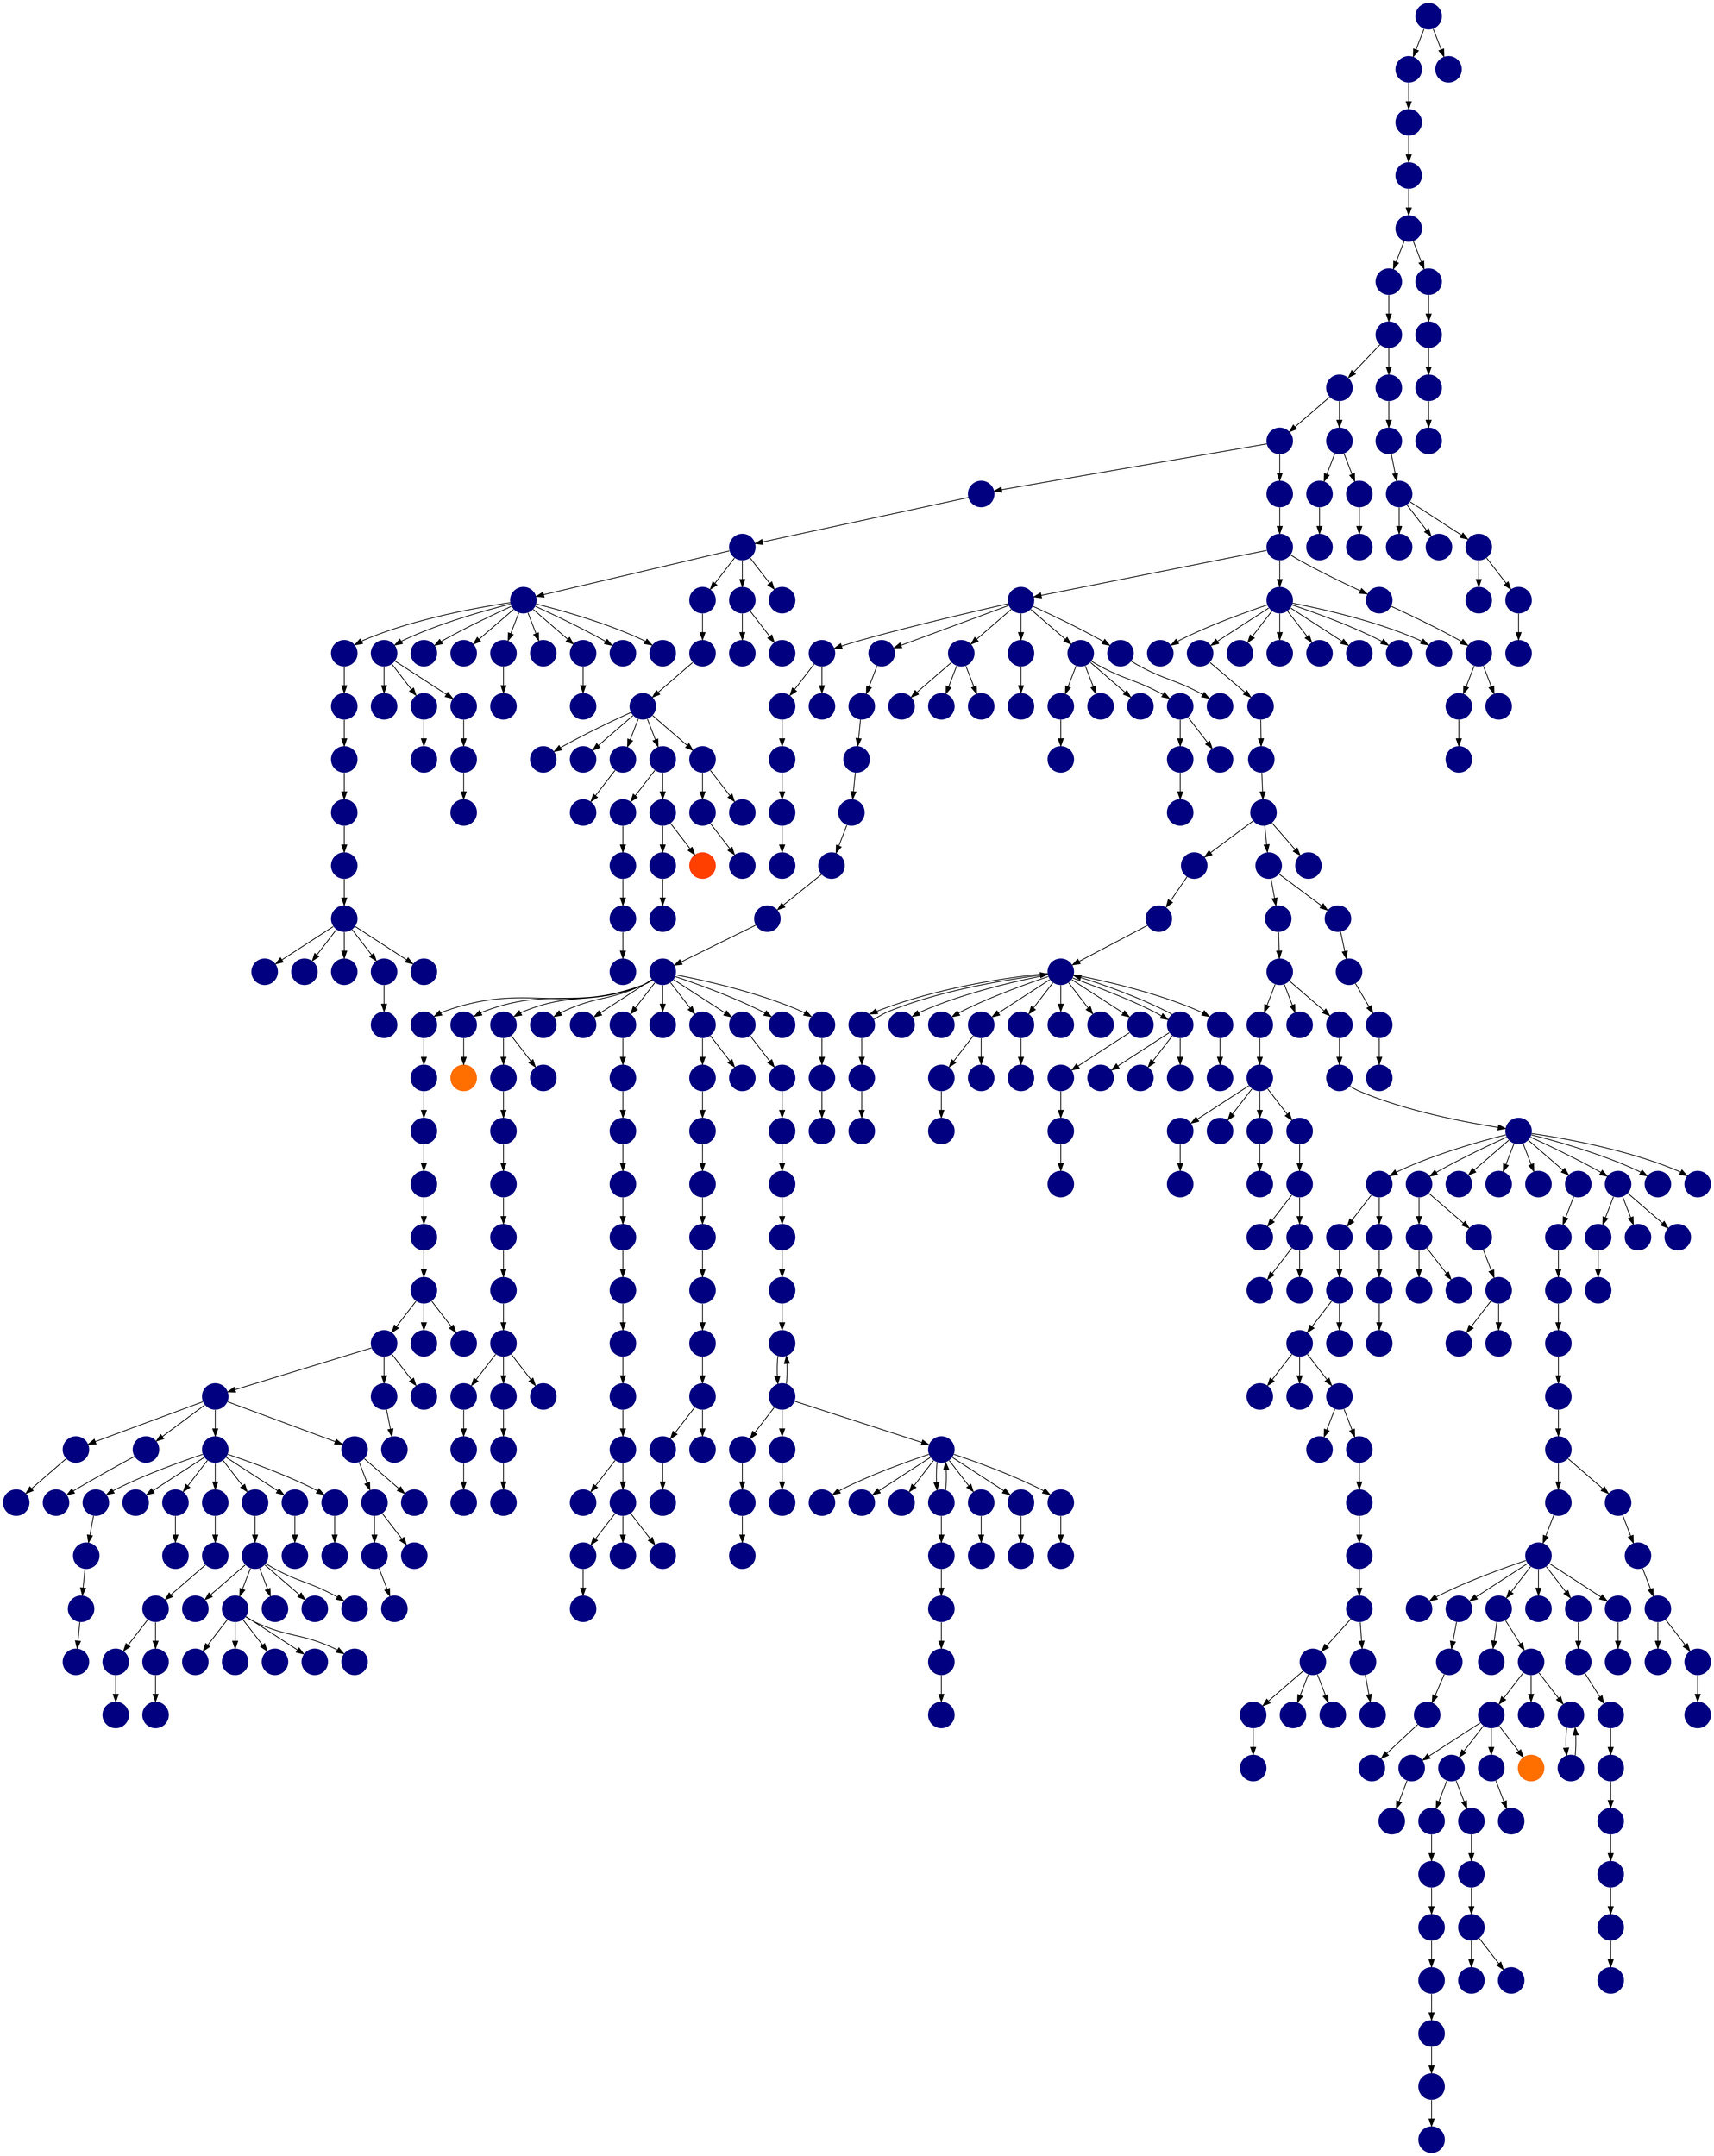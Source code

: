 digraph{
0 [tooltip = "A", penwidth = 0, style = filled, fillcolor = "#000080", shape = circle, label = ""]
1 [tooltip = "A", penwidth = 0, style = filled, fillcolor = "#000080", shape = circle, label = ""]
2 [tooltip = "A", penwidth = 0, style = filled, fillcolor = "#000080", shape = circle, label = ""]
3 [tooltip = "A", penwidth = 0, style = filled, fillcolor = "#000080", shape = circle, label = ""]
4 [tooltip = "A", penwidth = 0, style = filled, fillcolor = "#000080", shape = circle, label = ""]
5 [tooltip = "A", penwidth = 0, style = filled, fillcolor = "#000080", shape = circle, label = ""]
6 [tooltip = "A", penwidth = 0, style = filled, fillcolor = "#000080", shape = circle, label = ""]
7 [tooltip = "A", penwidth = 0, style = filled, fillcolor = "#000080", shape = circle, label = ""]
8 [tooltip = "A", penwidth = 0, style = filled, fillcolor = "#000080", shape = circle, label = ""]
9 [tooltip = "A", penwidth = 0, style = filled, fillcolor = "#000080", shape = circle, label = ""]
10 [tooltip = "A", penwidth = 0, style = filled, fillcolor = "#000080", shape = circle, label = ""]
11 [tooltip = "A", penwidth = 0, style = filled, fillcolor = "#000080", shape = circle, label = ""]
12 [tooltip = "A", penwidth = 0, style = filled, fillcolor = "#000080", shape = circle, label = ""]
13 [tooltip = "A", penwidth = 0, style = filled, fillcolor = "#000080", shape = circle, label = ""]
14 [tooltip = "A", penwidth = 0, style = filled, fillcolor = "#000080", shape = circle, label = ""]
15 [tooltip = "A", penwidth = 0, style = filled, fillcolor = "#000080", shape = circle, label = ""]
16 [tooltip = "A", penwidth = 0, style = filled, fillcolor = "#000080", shape = circle, label = ""]
17 [tooltip = "A", penwidth = 0, style = filled, fillcolor = "#000080", shape = circle, label = ""]
18 [tooltip = "A", penwidth = 0, style = filled, fillcolor = "#000080", shape = circle, label = ""]
19 [tooltip = "A", penwidth = 0, style = filled, fillcolor = "#000080", shape = circle, label = ""]
20 [tooltip = "A", penwidth = 0, style = filled, fillcolor = "#000080", shape = circle, label = ""]
21 [tooltip = "A", penwidth = 0, style = filled, fillcolor = "#000080", shape = circle, label = ""]
22 [tooltip = "A", penwidth = 0, style = filled, fillcolor = "#000080", shape = circle, label = ""]
23 [tooltip = "A", penwidth = 0, style = filled, fillcolor = "#000080", shape = circle, label = ""]
24 [tooltip = "A", penwidth = 0, style = filled, fillcolor = "#000080", shape = circle, label = ""]
25 [tooltip = "A", penwidth = 0, style = filled, fillcolor = "#000080", shape = circle, label = ""]
26 [tooltip = "A", penwidth = 0, style = filled, fillcolor = "#000080", shape = circle, label = ""]
27 [tooltip = "A", penwidth = 0, style = filled, fillcolor = "#000080", shape = circle, label = ""]
28 [tooltip = "A", penwidth = 0, style = filled, fillcolor = "#000080", shape = circle, label = ""]
29 [tooltip = "A", penwidth = 0, style = filled, fillcolor = "#000080", shape = circle, label = ""]
30 [tooltip = "A", penwidth = 0, style = filled, fillcolor = "#000080", shape = circle, label = ""]
31 [tooltip = "A", penwidth = 0, style = filled, fillcolor = "#000080", shape = circle, label = ""]
32 [tooltip = "A", penwidth = 0, style = filled, fillcolor = "#000080", shape = circle, label = ""]
33 [tooltip = "A", penwidth = 0, style = filled, fillcolor = "#000080", shape = circle, label = ""]
34 [tooltip = "A", penwidth = 0, style = filled, fillcolor = "#000080", shape = circle, label = ""]
35 [tooltip = "A", penwidth = 0, style = filled, fillcolor = "#000080", shape = circle, label = ""]
36 [tooltip = "A", penwidth = 0, style = filled, fillcolor = "#000080", shape = circle, label = ""]
37 [tooltip = "A", penwidth = 0, style = filled, fillcolor = "#000080", shape = circle, label = ""]
38 [tooltip = "A", penwidth = 0, style = filled, fillcolor = "#000080", shape = circle, label = ""]
39 [tooltip = "A", penwidth = 0, style = filled, fillcolor = "#000080", shape = circle, label = ""]
40 [tooltip = "A", penwidth = 0, style = filled, fillcolor = "#000080", shape = circle, label = ""]
41 [tooltip = "A", penwidth = 0, style = filled, fillcolor = "#000080", shape = circle, label = ""]
42 [tooltip = "A", penwidth = 0, style = filled, fillcolor = "#000080", shape = circle, label = ""]
43 [tooltip = "A", penwidth = 0, style = filled, fillcolor = "#000080", shape = circle, label = ""]
44 [tooltip = "A", penwidth = 0, style = filled, fillcolor = "#000080", shape = circle, label = ""]
45 [tooltip = "A", penwidth = 0, style = filled, fillcolor = "#000080", shape = circle, label = ""]
46 [tooltip = "A", penwidth = 0, style = filled, fillcolor = "#000080", shape = circle, label = ""]
47 [tooltip = "A", penwidth = 0, style = filled, fillcolor = "#000080", shape = circle, label = ""]
48 [tooltip = "A", penwidth = 0, style = filled, fillcolor = "#000080", shape = circle, label = ""]
49 [tooltip = "A", penwidth = 0, style = filled, fillcolor = "#000080", shape = circle, label = ""]
50 [tooltip = "A", penwidth = 0, style = filled, fillcolor = "#000080", shape = circle, label = ""]
51 [tooltip = "A", penwidth = 0, style = filled, fillcolor = "#000080", shape = circle, label = ""]
52 [tooltip = "A", penwidth = 0, style = filled, fillcolor = "#000080", shape = circle, label = ""]
53 [tooltip = "A", penwidth = 0, style = filled, fillcolor = "#000080", shape = circle, label = ""]
54 [tooltip = "A", penwidth = 0, style = filled, fillcolor = "#000080", shape = circle, label = ""]
55 [tooltip = "A", penwidth = 0, style = filled, fillcolor = "#000080", shape = circle, label = ""]
56 [tooltip = "A", penwidth = 0, style = filled, fillcolor = "#000080", shape = circle, label = ""]
57 [tooltip = "A", penwidth = 0, style = filled, fillcolor = "#000080", shape = circle, label = ""]
58 [tooltip = "A", penwidth = 0, style = filled, fillcolor = "#000080", shape = circle, label = ""]
59 [tooltip = "A", penwidth = 0, style = filled, fillcolor = "#000080", shape = circle, label = ""]
60 [tooltip = "A", penwidth = 0, style = filled, fillcolor = "#000080", shape = circle, label = ""]
61 [tooltip = "A", penwidth = 0, style = filled, fillcolor = "#000080", shape = circle, label = ""]
62 [tooltip = "A", penwidth = 0, style = filled, fillcolor = "#000080", shape = circle, label = ""]
63 [tooltip = "A", penwidth = 0, style = filled, fillcolor = "#000080", shape = circle, label = ""]
64 [tooltip = "A", penwidth = 0, style = filled, fillcolor = "#000080", shape = circle, label = ""]
65 [tooltip = "A", penwidth = 0, style = filled, fillcolor = "#000080", shape = circle, label = ""]
66 [tooltip = "A", penwidth = 0, style = filled, fillcolor = "#000080", shape = circle, label = ""]
67 [tooltip = "A", penwidth = 0, style = filled, fillcolor = "#000080", shape = circle, label = ""]
68 [tooltip = "A", penwidth = 0, style = filled, fillcolor = "#000080", shape = circle, label = ""]
69 [tooltip = "A", penwidth = 0, style = filled, fillcolor = "#000080", shape = circle, label = ""]
70 [tooltip = "A", penwidth = 0, style = filled, fillcolor = "#000080", shape = circle, label = ""]
71 [tooltip = "A", penwidth = 0, style = filled, fillcolor = "#000080", shape = circle, label = ""]
72 [tooltip = "A", penwidth = 0, style = filled, fillcolor = "#000080", shape = circle, label = ""]
73 [tooltip = "A", penwidth = 0, style = filled, fillcolor = "#000080", shape = circle, label = ""]
74 [tooltip = "A", penwidth = 0, style = filled, fillcolor = "#000080", shape = circle, label = ""]
75 [tooltip = "A", penwidth = 0, style = filled, fillcolor = "#000080", shape = circle, label = ""]
76 [tooltip = "A", penwidth = 0, style = filled, fillcolor = "#000080", shape = circle, label = ""]
77 [tooltip = "A", penwidth = 0, style = filled, fillcolor = "#000080", shape = circle, label = ""]
78 [tooltip = "A", penwidth = 0, style = filled, fillcolor = "#000080", shape = circle, label = ""]
79 [tooltip = "A", penwidth = 0, style = filled, fillcolor = "#000080", shape = circle, label = ""]
80 [tooltip = "A", penwidth = 0, style = filled, fillcolor = "#000080", shape = circle, label = ""]
81 [tooltip = "A", penwidth = 0, style = filled, fillcolor = "#000080", shape = circle, label = ""]
82 [tooltip = "A", penwidth = 0, style = filled, fillcolor = "#000080", shape = circle, label = ""]
83 [tooltip = "A", penwidth = 0, style = filled, fillcolor = "#000080", shape = circle, label = ""]
84 [tooltip = "A", penwidth = 0, style = filled, fillcolor = "#000080", shape = circle, label = ""]
85 [tooltip = "A", penwidth = 0, style = filled, fillcolor = "#000080", shape = circle, label = ""]
86 [tooltip = "A", penwidth = 0, style = filled, fillcolor = "#000080", shape = circle, label = ""]
87 [tooltip = "A", penwidth = 0, style = filled, fillcolor = "#000080", shape = circle, label = ""]
88 [tooltip = "A", penwidth = 0, style = filled, fillcolor = "#000080", shape = circle, label = ""]
89 [tooltip = "A", penwidth = 0, style = filled, fillcolor = "#000080", shape = circle, label = ""]
90 [tooltip = "A", penwidth = 0, style = filled, fillcolor = "#000080", shape = circle, label = ""]
91 [tooltip = "A", penwidth = 0, style = filled, fillcolor = "#000080", shape = circle, label = ""]
92 [tooltip = "A", penwidth = 0, style = filled, fillcolor = "#000080", shape = circle, label = ""]
93 [tooltip = "A", penwidth = 0, style = filled, fillcolor = "#000080", shape = circle, label = ""]
94 [tooltip = "A", penwidth = 0, style = filled, fillcolor = "#000080", shape = circle, label = ""]
95 [tooltip = "A", penwidth = 0, style = filled, fillcolor = "#000080", shape = circle, label = ""]
96 [tooltip = "A", penwidth = 0, style = filled, fillcolor = "#000080", shape = circle, label = ""]
97 [tooltip = "A", penwidth = 0, style = filled, fillcolor = "#000080", shape = circle, label = ""]
98 [tooltip = "A", penwidth = 0, style = filled, fillcolor = "#000080", shape = circle, label = ""]
99 [tooltip = "A", penwidth = 0, style = filled, fillcolor = "#000080", shape = circle, label = ""]
100 [tooltip = "A", penwidth = 0, style = filled, fillcolor = "#000080", shape = circle, label = ""]
101 [tooltip = "A", penwidth = 0, style = filled, fillcolor = "#000080", shape = circle, label = ""]
102 [tooltip = "A", penwidth = 0, style = filled, fillcolor = "#000080", shape = circle, label = ""]
103 [tooltip = "A", penwidth = 0, style = filled, fillcolor = "#000080", shape = circle, label = ""]
104 [tooltip = "A", penwidth = 0, style = filled, fillcolor = "#000080", shape = circle, label = ""]
105 [tooltip = "A", penwidth = 0, style = filled, fillcolor = "#000080", shape = circle, label = ""]
106 [tooltip = "A", penwidth = 0, style = filled, fillcolor = "#000080", shape = circle, label = ""]
107 [tooltip = "A", penwidth = 0, style = filled, fillcolor = "#000080", shape = circle, label = ""]
108 [tooltip = "A", penwidth = 0, style = filled, fillcolor = "#000080", shape = circle, label = ""]
109 [tooltip = "A", penwidth = 0, style = filled, fillcolor = "#000080", shape = circle, label = ""]
110 [tooltip = "A", penwidth = 0, style = filled, fillcolor = "#000080", shape = circle, label = ""]
111 [tooltip = "A", penwidth = 0, style = filled, fillcolor = "#000080", shape = circle, label = ""]
112 [tooltip = "A", penwidth = 0, style = filled, fillcolor = "#000080", shape = circle, label = ""]
113 [tooltip = "A", penwidth = 0, style = filled, fillcolor = "#000080", shape = circle, label = ""]
114 [tooltip = "A", penwidth = 0, style = filled, fillcolor = "#000080", shape = circle, label = ""]
115 [tooltip = "A", penwidth = 0, style = filled, fillcolor = "#000080", shape = circle, label = ""]
116 [tooltip = "A", penwidth = 0, style = filled, fillcolor = "#000080", shape = circle, label = ""]
117 [tooltip = "A", penwidth = 0, style = filled, fillcolor = "#000080", shape = circle, label = ""]
118 [tooltip = "A", penwidth = 0, style = filled, fillcolor = "#000080", shape = circle, label = ""]
119 [tooltip = "A", penwidth = 0, style = filled, fillcolor = "#000080", shape = circle, label = ""]
120 [tooltip = "A", penwidth = 0, style = filled, fillcolor = "#000080", shape = circle, label = ""]
121 [tooltip = "A", penwidth = 0, style = filled, fillcolor = "#000080", shape = circle, label = ""]
122 [tooltip = "A", penwidth = 0, style = filled, fillcolor = "#000080", shape = circle, label = ""]
123 [tooltip = "A", penwidth = 0, style = filled, fillcolor = "#000080", shape = circle, label = ""]
124 [tooltip = "A", penwidth = 0, style = filled, fillcolor = "#000080", shape = circle, label = ""]
125 [tooltip = "A", penwidth = 0, style = filled, fillcolor = "#000080", shape = circle, label = ""]
126 [tooltip = "A", penwidth = 0, style = filled, fillcolor = "#000080", shape = circle, label = ""]
127 [tooltip = "A", penwidth = 0, style = filled, fillcolor = "#000080", shape = circle, label = ""]
128 [tooltip = "A", penwidth = 0, style = filled, fillcolor = "#000080", shape = circle, label = ""]
129 [tooltip = "A", penwidth = 0, style = filled, fillcolor = "#000080", shape = circle, label = ""]
130 [tooltip = "A", penwidth = 0, style = filled, fillcolor = "#000080", shape = circle, label = ""]
131 [tooltip = "A", penwidth = 0, style = filled, fillcolor = "#000080", shape = circle, label = ""]
132 [tooltip = "A", penwidth = 0, style = filled, fillcolor = "#000080", shape = circle, label = ""]
133 [tooltip = "A", penwidth = 0, style = filled, fillcolor = "#000080", shape = circle, label = ""]
134 [tooltip = "A", penwidth = 0, style = filled, fillcolor = "#000080", shape = circle, label = ""]
135 [tooltip = "A", penwidth = 0, style = filled, fillcolor = "#000080", shape = circle, label = ""]
136 [tooltip = "A", penwidth = 0, style = filled, fillcolor = "#000080", shape = circle, label = ""]
137 [tooltip = "A", penwidth = 0, style = filled, fillcolor = "#000080", shape = circle, label = ""]
138 [tooltip = "A", penwidth = 0, style = filled, fillcolor = "#000080", shape = circle, label = ""]
139 [tooltip = "A", penwidth = 0, style = filled, fillcolor = "#000080", shape = circle, label = ""]
140 [tooltip = "A", penwidth = 0, style = filled, fillcolor = "#000080", shape = circle, label = ""]
141 [tooltip = "A", penwidth = 0, style = filled, fillcolor = "#000080", shape = circle, label = ""]
142 [tooltip = "A", penwidth = 0, style = filled, fillcolor = "#000080", shape = circle, label = ""]
143 [tooltip = "A", penwidth = 0, style = filled, fillcolor = "#000080", shape = circle, label = ""]
144 [tooltip = "A", penwidth = 0, style = filled, fillcolor = "#000080", shape = circle, label = ""]
145 [tooltip = "A", penwidth = 0, style = filled, fillcolor = "#000080", shape = circle, label = ""]
146 [tooltip = "A", penwidth = 0, style = filled, fillcolor = "#000080", shape = circle, label = ""]
147 [tooltip = "A", penwidth = 0, style = filled, fillcolor = "#000080", shape = circle, label = ""]
148 [tooltip = "A", penwidth = 0, style = filled, fillcolor = "#000080", shape = circle, label = ""]
149 [tooltip = "A", penwidth = 0, style = filled, fillcolor = "#000080", shape = circle, label = ""]
150 [tooltip = "A", penwidth = 0, style = filled, fillcolor = "#000080", shape = circle, label = ""]
151 [tooltip = "A", penwidth = 0, style = filled, fillcolor = "#000080", shape = circle, label = ""]
152 [tooltip = "A", penwidth = 0, style = filled, fillcolor = "#000080", shape = circle, label = ""]
153 [tooltip = "A", penwidth = 0, style = filled, fillcolor = "#000080", shape = circle, label = ""]
154 [tooltip = "A", penwidth = 0, style = filled, fillcolor = "#000080", shape = circle, label = ""]
155 [tooltip = "A", penwidth = 0, style = filled, fillcolor = "#000080", shape = circle, label = ""]
156 [tooltip = "A", penwidth = 0, style = filled, fillcolor = "#000080", shape = circle, label = ""]
157 [tooltip = "A", penwidth = 0, style = filled, fillcolor = "#000080", shape = circle, label = ""]
158 [tooltip = "A", penwidth = 0, style = filled, fillcolor = "#000080", shape = circle, label = ""]
159 [tooltip = "A", penwidth = 0, style = filled, fillcolor = "#000080", shape = circle, label = ""]
160 [tooltip = "A", penwidth = 0, style = filled, fillcolor = "#000080", shape = circle, label = ""]
161 [tooltip = "A", penwidth = 0, style = filled, fillcolor = "#000080", shape = circle, label = ""]
162 [tooltip = "A", penwidth = 0, style = filled, fillcolor = "#000080", shape = circle, label = ""]
163 [tooltip = "A", penwidth = 0, style = filled, fillcolor = "#000080", shape = circle, label = ""]
164 [tooltip = "A", penwidth = 0, style = filled, fillcolor = "#000080", shape = circle, label = ""]
165 [tooltip = "A", penwidth = 0, style = filled, fillcolor = "#000080", shape = circle, label = ""]
166 [tooltip = "A", penwidth = 0, style = filled, fillcolor = "#000080", shape = circle, label = ""]
167 [tooltip = "A", penwidth = 0, style = filled, fillcolor = "#000080", shape = circle, label = ""]
168 [tooltip = "A", penwidth = 0, style = filled, fillcolor = "#000080", shape = circle, label = ""]
169 [tooltip = "A", penwidth = 0, style = filled, fillcolor = "#000080", shape = circle, label = ""]
170 [tooltip = "A", penwidth = 0, style = filled, fillcolor = "#000080", shape = circle, label = ""]
171 [tooltip = "A", penwidth = 0, style = filled, fillcolor = "#000080", shape = circle, label = ""]
172 [tooltip = "A", penwidth = 0, style = filled, fillcolor = "#000080", shape = circle, label = ""]
173 [tooltip = "A", penwidth = 0, style = filled, fillcolor = "#000080", shape = circle, label = ""]
174 [tooltip = "A", penwidth = 0, style = filled, fillcolor = "#000080", shape = circle, label = ""]
175 [tooltip = "A", penwidth = 0, style = filled, fillcolor = "#000080", shape = circle, label = ""]
176 [tooltip = "A", penwidth = 0, style = filled, fillcolor = "#000080", shape = circle, label = ""]
177 [tooltip = "A", penwidth = 0, style = filled, fillcolor = "#000080", shape = circle, label = ""]
178 [tooltip = "A", penwidth = 0, style = filled, fillcolor = "#000080", shape = circle, label = ""]
179 [tooltip = "A", penwidth = 0, style = filled, fillcolor = "#000080", shape = circle, label = ""]
180 [tooltip = "A", penwidth = 0, style = filled, fillcolor = "#000080", shape = circle, label = ""]
181 [tooltip = "A", penwidth = 0, style = filled, fillcolor = "#000080", shape = circle, label = ""]
182 [tooltip = "A", penwidth = 0, style = filled, fillcolor = "#000080", shape = circle, label = ""]
183 [tooltip = "A", penwidth = 0, style = filled, fillcolor = "#000080", shape = circle, label = ""]
184 [tooltip = "A", penwidth = 0, style = filled, fillcolor = "#000080", shape = circle, label = ""]
185 [tooltip = "A", penwidth = 0, style = filled, fillcolor = "#000080", shape = circle, label = ""]
186 [tooltip = "A", penwidth = 0, style = filled, fillcolor = "#000080", shape = circle, label = ""]
187 [tooltip = "A", penwidth = 0, style = filled, fillcolor = "#000080", shape = circle, label = ""]
188 [tooltip = "A", penwidth = 0, style = filled, fillcolor = "#000080", shape = circle, label = ""]
189 [tooltip = "A", penwidth = 0, style = filled, fillcolor = "#000080", shape = circle, label = ""]
190 [tooltip = "A", penwidth = 0, style = filled, fillcolor = "#000080", shape = circle, label = ""]
191 [tooltip = "A", penwidth = 0, style = filled, fillcolor = "#000080", shape = circle, label = ""]
192 [tooltip = "A", penwidth = 0, style = filled, fillcolor = "#000080", shape = circle, label = ""]
193 [tooltip = "A", penwidth = 0, style = filled, fillcolor = "#000080", shape = circle, label = ""]
194 [tooltip = "A", penwidth = 0, style = filled, fillcolor = "#000080", shape = circle, label = ""]
195 [tooltip = "A", penwidth = 0, style = filled, fillcolor = "#000080", shape = circle, label = ""]
196 [tooltip = "A", penwidth = 0, style = filled, fillcolor = "#000080", shape = circle, label = ""]
197 [tooltip = "A", penwidth = 0, style = filled, fillcolor = "#000080", shape = circle, label = ""]
198 [tooltip = "A", penwidth = 0, style = filled, fillcolor = "#000080", shape = circle, label = ""]
199 [tooltip = "A", penwidth = 0, style = filled, fillcolor = "#000080", shape = circle, label = ""]
200 [tooltip = "A", penwidth = 0, style = filled, fillcolor = "#000080", shape = circle, label = ""]
201 [tooltip = "A", penwidth = 0, style = filled, fillcolor = "#000080", shape = circle, label = ""]
202 [tooltip = "A", penwidth = 0, style = filled, fillcolor = "#000080", shape = circle, label = ""]
203 [tooltip = "A", penwidth = 0, style = filled, fillcolor = "#000080", shape = circle, label = ""]
204 [tooltip = "A", penwidth = 0, style = filled, fillcolor = "#000080", shape = circle, label = ""]
205 [tooltip = "A", penwidth = 0, style = filled, fillcolor = "#000080", shape = circle, label = ""]
206 [tooltip = "A", penwidth = 0, style = filled, fillcolor = "#000080", shape = circle, label = ""]
207 [tooltip = "A", penwidth = 0, style = filled, fillcolor = "#000080", shape = circle, label = ""]
208 [tooltip = "A", penwidth = 0, style = filled, fillcolor = "#000080", shape = circle, label = ""]
209 [tooltip = "A", penwidth = 0, style = filled, fillcolor = "#000080", shape = circle, label = ""]
210 [tooltip = "A", penwidth = 0, style = filled, fillcolor = "#000080", shape = circle, label = ""]
211 [tooltip = "A", penwidth = 0, style = filled, fillcolor = "#000080", shape = circle, label = ""]
212 [tooltip = "A", penwidth = 0, style = filled, fillcolor = "#000080", shape = circle, label = ""]
213 [tooltip = "A", penwidth = 0, style = filled, fillcolor = "#000080", shape = circle, label = ""]
214 [tooltip = "A", penwidth = 0, style = filled, fillcolor = "#000080", shape = circle, label = ""]
215 [tooltip = "A", penwidth = 0, style = filled, fillcolor = "#000080", shape = circle, label = ""]
216 [tooltip = "A", penwidth = 0, style = filled, fillcolor = "#000080", shape = circle, label = ""]
217 [tooltip = "A", penwidth = 0, style = filled, fillcolor = "#000080", shape = circle, label = ""]
218 [tooltip = "A", penwidth = 0, style = filled, fillcolor = "#000080", shape = circle, label = ""]
219 [tooltip = "A", penwidth = 0, style = filled, fillcolor = "#000080", shape = circle, label = ""]
220 [tooltip = "A", penwidth = 0, style = filled, fillcolor = "#000080", shape = circle, label = ""]
221 [tooltip = "A", penwidth = 0, style = filled, fillcolor = "#000080", shape = circle, label = ""]
222 [tooltip = "A", penwidth = 0, style = filled, fillcolor = "#000080", shape = circle, label = ""]
223 [tooltip = "A", penwidth = 0, style = filled, fillcolor = "#000080", shape = circle, label = ""]
224 [tooltip = "A", penwidth = 0, style = filled, fillcolor = "#000080", shape = circle, label = ""]
225 [tooltip = "A", penwidth = 0, style = filled, fillcolor = "#000080", shape = circle, label = ""]
226 [tooltip = "A", penwidth = 0, style = filled, fillcolor = "#000080", shape = circle, label = ""]
227 [tooltip = "A", penwidth = 0, style = filled, fillcolor = "#000080", shape = circle, label = ""]
228 [tooltip = "A", penwidth = 0, style = filled, fillcolor = "#000080", shape = circle, label = ""]
229 [tooltip = "A", penwidth = 0, style = filled, fillcolor = "#000080", shape = circle, label = ""]
230 [tooltip = "A", penwidth = 0, style = filled, fillcolor = "#000080", shape = circle, label = ""]
231 [tooltip = "A", penwidth = 0, style = filled, fillcolor = "#000080", shape = circle, label = ""]
232 [tooltip = "A", penwidth = 0, style = filled, fillcolor = "#000080", shape = circle, label = ""]
233 [tooltip = "A", penwidth = 0, style = filled, fillcolor = "#000080", shape = circle, label = ""]
234 [tooltip = "A", penwidth = 0, style = filled, fillcolor = "#000080", shape = circle, label = ""]
235 [tooltip = "A", penwidth = 0, style = filled, fillcolor = "#000080", shape = circle, label = ""]
236 [tooltip = "A", penwidth = 0, style = filled, fillcolor = "#000080", shape = circle, label = ""]
237 [tooltip = "A", penwidth = 0, style = filled, fillcolor = "#000080", shape = circle, label = ""]
238 [tooltip = "A", penwidth = 0, style = filled, fillcolor = "#000080", shape = circle, label = ""]
239 [tooltip = "A", penwidth = 0, style = filled, fillcolor = "#000080", shape = circle, label = ""]
240 [tooltip = "A", penwidth = 0, style = filled, fillcolor = "#000080", shape = circle, label = ""]
241 [tooltip = "A", penwidth = 0, style = filled, fillcolor = "#000080", shape = circle, label = ""]
242 [tooltip = "A", penwidth = 0, style = filled, fillcolor = "#000080", shape = circle, label = ""]
243 [tooltip = "A", penwidth = 0, style = filled, fillcolor = "#000080", shape = circle, label = ""]
244 [tooltip = "A", penwidth = 0, style = filled, fillcolor = "#000080", shape = circle, label = ""]
245 [tooltip = "A", penwidth = 0, style = filled, fillcolor = "#000080", shape = circle, label = ""]
246 [tooltip = "A", penwidth = 0, style = filled, fillcolor = "#000080", shape = circle, label = ""]
247 [tooltip = "A", penwidth = 0, style = filled, fillcolor = "#000080", shape = circle, label = ""]
248 [tooltip = "A", penwidth = 0, style = filled, fillcolor = "#000080", shape = circle, label = ""]
249 [tooltip = "A", penwidth = 0, style = filled, fillcolor = "#000080", shape = circle, label = ""]
250 [tooltip = "A", penwidth = 0, style = filled, fillcolor = "#000080", shape = circle, label = ""]
251 [tooltip = "A", penwidth = 0, style = filled, fillcolor = "#000080", shape = circle, label = ""]
252 [tooltip = "A", penwidth = 0, style = filled, fillcolor = "#000080", shape = circle, label = ""]
253 [tooltip = "A", penwidth = 0, style = filled, fillcolor = "#000080", shape = circle, label = ""]
254 [tooltip = "A", penwidth = 0, style = filled, fillcolor = "#000080", shape = circle, label = ""]
255 [tooltip = "A", penwidth = 0, style = filled, fillcolor = "#000080", shape = circle, label = ""]
256 [tooltip = "A", penwidth = 0, style = filled, fillcolor = "#000080", shape = circle, label = ""]
257 [tooltip = "A", penwidth = 0, style = filled, fillcolor = "#000080", shape = circle, label = ""]
258 [tooltip = "A", penwidth = 0, style = filled, fillcolor = "#000080", shape = circle, label = ""]
259 [tooltip = "A", penwidth = 0, style = filled, fillcolor = "#000080", shape = circle, label = ""]
260 [tooltip = "A", penwidth = 0, style = filled, fillcolor = "#000080", shape = circle, label = ""]
261 [tooltip = "A", penwidth = 0, style = filled, fillcolor = "#000080", shape = circle, label = ""]
262 [tooltip = "A", penwidth = 0, style = filled, fillcolor = "#000080", shape = circle, label = ""]
263 [tooltip = "A", penwidth = 0, style = filled, fillcolor = "#000080", shape = circle, label = ""]
264 [tooltip = "A", penwidth = 0, style = filled, fillcolor = "#000080", shape = circle, label = ""]
265 [tooltip = "A", penwidth = 0, style = filled, fillcolor = "#000080", shape = circle, label = ""]
266 [tooltip = "A", penwidth = 0, style = filled, fillcolor = "#000080", shape = circle, label = ""]
267 [tooltip = "A", penwidth = 0, style = filled, fillcolor = "#000080", shape = circle, label = ""]
268 [tooltip = "A", penwidth = 0, style = filled, fillcolor = "#000080", shape = circle, label = ""]
269 [tooltip = "A", penwidth = 0, style = filled, fillcolor = "#000080", shape = circle, label = ""]
270 [tooltip = "A", penwidth = 0, style = filled, fillcolor = "#000080", shape = circle, label = ""]
271 [tooltip = "A", penwidth = 0, style = filled, fillcolor = "#000080", shape = circle, label = ""]
272 [tooltip = "A", penwidth = 0, style = filled, fillcolor = "#000080", shape = circle, label = ""]
273 [tooltip = "A", penwidth = 0, style = filled, fillcolor = "#000080", shape = circle, label = ""]
274 [tooltip = "A", penwidth = 0, style = filled, fillcolor = "#000080", shape = circle, label = ""]
275 [tooltip = "A", penwidth = 0, style = filled, fillcolor = "#000080", shape = circle, label = ""]
276 [tooltip = "A", penwidth = 0, style = filled, fillcolor = "#000080", shape = circle, label = ""]
277 [tooltip = "A", penwidth = 0, style = filled, fillcolor = "#000080", shape = circle, label = ""]
278 [tooltip = "A", penwidth = 0, style = filled, fillcolor = "#000080", shape = circle, label = ""]
279 [tooltip = "T", penwidth = 0, style = filled, fillcolor = "#ff3f00", shape = circle, label = ""]
280 [tooltip = "A", penwidth = 0, style = filled, fillcolor = "#000080", shape = circle, label = ""]
281 [tooltip = "A", penwidth = 0, style = filled, fillcolor = "#000080", shape = circle, label = ""]
282 [tooltip = "A", penwidth = 0, style = filled, fillcolor = "#000080", shape = circle, label = ""]
283 [tooltip = "A", penwidth = 0, style = filled, fillcolor = "#000080", shape = circle, label = ""]
284 [tooltip = "A", penwidth = 0, style = filled, fillcolor = "#000080", shape = circle, label = ""]
285 [tooltip = "A", penwidth = 0, style = filled, fillcolor = "#000080", shape = circle, label = ""]
286 [tooltip = "A", penwidth = 0, style = filled, fillcolor = "#000080", shape = circle, label = ""]
287 [tooltip = "A", penwidth = 0, style = filled, fillcolor = "#000080", shape = circle, label = ""]
288 [tooltip = "A", penwidth = 0, style = filled, fillcolor = "#000080", shape = circle, label = ""]
289 [tooltip = "A", penwidth = 0, style = filled, fillcolor = "#000080", shape = circle, label = ""]
290 [tooltip = "A", penwidth = 0, style = filled, fillcolor = "#000080", shape = circle, label = ""]
291 [tooltip = "A", penwidth = 0, style = filled, fillcolor = "#000080", shape = circle, label = ""]
292 [tooltip = "A", penwidth = 0, style = filled, fillcolor = "#000080", shape = circle, label = ""]
293 [tooltip = "A", penwidth = 0, style = filled, fillcolor = "#000080", shape = circle, label = ""]
294 [tooltip = "A", penwidth = 0, style = filled, fillcolor = "#000080", shape = circle, label = ""]
295 [tooltip = "A", penwidth = 0, style = filled, fillcolor = "#000080", shape = circle, label = ""]
296 [tooltip = "A", penwidth = 0, style = filled, fillcolor = "#000080", shape = circle, label = ""]
297 [tooltip = "A", penwidth = 0, style = filled, fillcolor = "#000080", shape = circle, label = ""]
298 [tooltip = "A", penwidth = 0, style = filled, fillcolor = "#000080", shape = circle, label = ""]
299 [tooltip = "A", penwidth = 0, style = filled, fillcolor = "#000080", shape = circle, label = ""]
300 [tooltip = "A", penwidth = 0, style = filled, fillcolor = "#000080", shape = circle, label = ""]
301 [tooltip = "A", penwidth = 0, style = filled, fillcolor = "#000080", shape = circle, label = ""]
302 [tooltip = "A", penwidth = 0, style = filled, fillcolor = "#000080", shape = circle, label = ""]
303 [tooltip = "A", penwidth = 0, style = filled, fillcolor = "#000080", shape = circle, label = ""]
304 [tooltip = "A", penwidth = 0, style = filled, fillcolor = "#000080", shape = circle, label = ""]
305 [tooltip = "A", penwidth = 0, style = filled, fillcolor = "#000080", shape = circle, label = ""]
306 [tooltip = "A", penwidth = 0, style = filled, fillcolor = "#000080", shape = circle, label = ""]
307 [tooltip = "A", penwidth = 0, style = filled, fillcolor = "#000080", shape = circle, label = ""]
308 [tooltip = "A", penwidth = 0, style = filled, fillcolor = "#000080", shape = circle, label = ""]
309 [tooltip = "A", penwidth = 0, style = filled, fillcolor = "#000080", shape = circle, label = ""]
310 [tooltip = "A", penwidth = 0, style = filled, fillcolor = "#000080", shape = circle, label = ""]
311 [tooltip = "A", penwidth = 0, style = filled, fillcolor = "#000080", shape = circle, label = ""]
312 [tooltip = "A", penwidth = 0, style = filled, fillcolor = "#000080", shape = circle, label = ""]
313 [tooltip = "A", penwidth = 0, style = filled, fillcolor = "#000080", shape = circle, label = ""]
314 [tooltip = "A", penwidth = 0, style = filled, fillcolor = "#000080", shape = circle, label = ""]
315 [tooltip = "A", penwidth = 0, style = filled, fillcolor = "#000080", shape = circle, label = ""]
316 [tooltip = "A", penwidth = 0, style = filled, fillcolor = "#000080", shape = circle, label = ""]
317 [tooltip = "A", penwidth = 0, style = filled, fillcolor = "#000080", shape = circle, label = ""]
318 [tooltip = "A", penwidth = 0, style = filled, fillcolor = "#000080", shape = circle, label = ""]
319 [tooltip = "A", penwidth = 0, style = filled, fillcolor = "#000080", shape = circle, label = ""]
320 [tooltip = "A", penwidth = 0, style = filled, fillcolor = "#000080", shape = circle, label = ""]
321 [tooltip = "A", penwidth = 0, style = filled, fillcolor = "#000080", shape = circle, label = ""]
322 [tooltip = "A", penwidth = 0, style = filled, fillcolor = "#000080", shape = circle, label = ""]
323 [tooltip = "A", penwidth = 0, style = filled, fillcolor = "#000080", shape = circle, label = ""]
324 [tooltip = "A", penwidth = 0, style = filled, fillcolor = "#000080", shape = circle, label = ""]
325 [tooltip = "A", penwidth = 0, style = filled, fillcolor = "#000080", shape = circle, label = ""]
326 [tooltip = "A", penwidth = 0, style = filled, fillcolor = "#000080", shape = circle, label = ""]
327 [tooltip = "A", penwidth = 0, style = filled, fillcolor = "#000080", shape = circle, label = ""]
328 [tooltip = "A", penwidth = 0, style = filled, fillcolor = "#000080", shape = circle, label = ""]
329 [tooltip = "A", penwidth = 0, style = filled, fillcolor = "#000080", shape = circle, label = ""]
330 [tooltip = "A", penwidth = 0, style = filled, fillcolor = "#000080", shape = circle, label = ""]
331 [tooltip = "A", penwidth = 0, style = filled, fillcolor = "#000080", shape = circle, label = ""]
332 [tooltip = "A", penwidth = 0, style = filled, fillcolor = "#000080", shape = circle, label = ""]
333 [tooltip = "A", penwidth = 0, style = filled, fillcolor = "#000080", shape = circle, label = ""]
334 [tooltip = "A", penwidth = 0, style = filled, fillcolor = "#000080", shape = circle, label = ""]
335 [tooltip = "A", penwidth = 0, style = filled, fillcolor = "#000080", shape = circle, label = ""]
336 [tooltip = "A", penwidth = 0, style = filled, fillcolor = "#000080", shape = circle, label = ""]
337 [tooltip = "A", penwidth = 0, style = filled, fillcolor = "#000080", shape = circle, label = ""]
338 [tooltip = "A", penwidth = 0, style = filled, fillcolor = "#000080", shape = circle, label = ""]
339 [tooltip = "A", penwidth = 0, style = filled, fillcolor = "#000080", shape = circle, label = ""]
340 [tooltip = "A", penwidth = 0, style = filled, fillcolor = "#000080", shape = circle, label = ""]
341 [tooltip = "A", penwidth = 0, style = filled, fillcolor = "#000080", shape = circle, label = ""]
342 [tooltip = "A", penwidth = 0, style = filled, fillcolor = "#000080", shape = circle, label = ""]
343 [tooltip = "A", penwidth = 0, style = filled, fillcolor = "#000080", shape = circle, label = ""]
344 [tooltip = "A", penwidth = 0, style = filled, fillcolor = "#000080", shape = circle, label = ""]
345 [tooltip = "A", penwidth = 0, style = filled, fillcolor = "#000080", shape = circle, label = ""]
346 [tooltip = "A", penwidth = 0, style = filled, fillcolor = "#000080", shape = circle, label = ""]
347 [tooltip = "A", penwidth = 0, style = filled, fillcolor = "#000080", shape = circle, label = ""]
348 [tooltip = "A", penwidth = 0, style = filled, fillcolor = "#000080", shape = circle, label = ""]
349 [tooltip = "A", penwidth = 0, style = filled, fillcolor = "#000080", shape = circle, label = ""]
350 [tooltip = "A", penwidth = 0, style = filled, fillcolor = "#000080", shape = circle, label = ""]
351 [tooltip = "A", penwidth = 0, style = filled, fillcolor = "#000080", shape = circle, label = ""]
352 [tooltip = "A", penwidth = 0, style = filled, fillcolor = "#000080", shape = circle, label = ""]
353 [tooltip = "A", penwidth = 0, style = filled, fillcolor = "#000080", shape = circle, label = ""]
354 [tooltip = "A", penwidth = 0, style = filled, fillcolor = "#000080", shape = circle, label = ""]
355 [tooltip = "A", penwidth = 0, style = filled, fillcolor = "#000080", shape = circle, label = ""]
356 [tooltip = "A", penwidth = 0, style = filled, fillcolor = "#000080", shape = circle, label = ""]
357 [tooltip = "A", penwidth = 0, style = filled, fillcolor = "#000080", shape = circle, label = ""]
358 [tooltip = "S", penwidth = 0, style = filled, fillcolor = "#ff6f00", shape = circle, label = ""]
359 [tooltip = "A", penwidth = 0, style = filled, fillcolor = "#000080", shape = circle, label = ""]
360 [tooltip = "A", penwidth = 0, style = filled, fillcolor = "#000080", shape = circle, label = ""]
361 [tooltip = "A", penwidth = 0, style = filled, fillcolor = "#000080", shape = circle, label = ""]
362 [tooltip = "A", penwidth = 0, style = filled, fillcolor = "#000080", shape = circle, label = ""]
363 [tooltip = "A", penwidth = 0, style = filled, fillcolor = "#000080", shape = circle, label = ""]
364 [tooltip = "A", penwidth = 0, style = filled, fillcolor = "#000080", shape = circle, label = ""]
365 [tooltip = "A", penwidth = 0, style = filled, fillcolor = "#000080", shape = circle, label = ""]
366 [tooltip = "A", penwidth = 0, style = filled, fillcolor = "#000080", shape = circle, label = ""]
367 [tooltip = "A", penwidth = 0, style = filled, fillcolor = "#000080", shape = circle, label = ""]
368 [tooltip = "S", penwidth = 0, style = filled, fillcolor = "#ff6f00", shape = circle, label = ""]
369 [tooltip = "A", penwidth = 0, style = filled, fillcolor = "#000080", shape = circle, label = ""]
370 [tooltip = "A", penwidth = 0, style = filled, fillcolor = "#000080", shape = circle, label = ""]
371 [tooltip = "A", penwidth = 0, style = filled, fillcolor = "#000080", shape = circle, label = ""]
372 [tooltip = "A", penwidth = 0, style = filled, fillcolor = "#000080", shape = circle, label = ""]
373 [tooltip = "A", penwidth = 0, style = filled, fillcolor = "#000080", shape = circle, label = ""]
374 [tooltip = "A", penwidth = 0, style = filled, fillcolor = "#000080", shape = circle, label = ""]
375 [tooltip = "A", penwidth = 0, style = filled, fillcolor = "#000080", shape = circle, label = ""]
376 [tooltip = "A", penwidth = 0, style = filled, fillcolor = "#000080", shape = circle, label = ""]
377 [tooltip = "A", penwidth = 0, style = filled, fillcolor = "#000080", shape = circle, label = ""]
378 [tooltip = "A", penwidth = 0, style = filled, fillcolor = "#000080", shape = circle, label = ""]
379 [tooltip = "A", penwidth = 0, style = filled, fillcolor = "#000080", shape = circle, label = ""]
380 [tooltip = "A", penwidth = 0, style = filled, fillcolor = "#000080", shape = circle, label = ""]
381 [tooltip = "A", penwidth = 0, style = filled, fillcolor = "#000080", shape = circle, label = ""]
382 [tooltip = "A", penwidth = 0, style = filled, fillcolor = "#000080", shape = circle, label = ""]
383 [tooltip = "A", penwidth = 0, style = filled, fillcolor = "#000080", shape = circle, label = ""]
384 [tooltip = "A", penwidth = 0, style = filled, fillcolor = "#000080", shape = circle, label = ""]
385 [tooltip = "A", penwidth = 0, style = filled, fillcolor = "#000080", shape = circle, label = ""]
386 [tooltip = "A", penwidth = 0, style = filled, fillcolor = "#000080", shape = circle, label = ""]
387 [tooltip = "A", penwidth = 0, style = filled, fillcolor = "#000080", shape = circle, label = ""]
388 [tooltip = "A", penwidth = 0, style = filled, fillcolor = "#000080", shape = circle, label = ""]
389 [tooltip = "A", penwidth = 0, style = filled, fillcolor = "#000080", shape = circle, label = ""]
390 [tooltip = "A", penwidth = 0, style = filled, fillcolor = "#000080", shape = circle, label = ""]
391 [tooltip = "A", penwidth = 0, style = filled, fillcolor = "#000080", shape = circle, label = ""]
392 [tooltip = "A", penwidth = 0, style = filled, fillcolor = "#000080", shape = circle, label = ""]
393 [tooltip = "A", penwidth = 0, style = filled, fillcolor = "#000080", shape = circle, label = ""]
394 [tooltip = "A", penwidth = 0, style = filled, fillcolor = "#000080", shape = circle, label = ""]
395 [tooltip = "A", penwidth = 0, style = filled, fillcolor = "#000080", shape = circle, label = ""]
396 [tooltip = "A", penwidth = 0, style = filled, fillcolor = "#000080", shape = circle, label = ""]
397 [tooltip = "A", penwidth = 0, style = filled, fillcolor = "#000080", shape = circle, label = ""]
398 [tooltip = "A", penwidth = 0, style = filled, fillcolor = "#000080", shape = circle, label = ""]
399 [tooltip = "A", penwidth = 0, style = filled, fillcolor = "#000080", shape = circle, label = ""]
400 [tooltip = "A", penwidth = 0, style = filled, fillcolor = "#000080", shape = circle, label = ""]
401 [tooltip = "A", penwidth = 0, style = filled, fillcolor = "#000080", shape = circle, label = ""]
402 [tooltip = "A", penwidth = 0, style = filled, fillcolor = "#000080", shape = circle, label = ""]
403 [tooltip = "A", penwidth = 0, style = filled, fillcolor = "#000080", shape = circle, label = ""]
404 [tooltip = "A", penwidth = 0, style = filled, fillcolor = "#000080", shape = circle, label = ""]
405 [tooltip = "A", penwidth = 0, style = filled, fillcolor = "#000080", shape = circle, label = ""]
406 [tooltip = "A", penwidth = 0, style = filled, fillcolor = "#000080", shape = circle, label = ""]
407 [tooltip = "A", penwidth = 0, style = filled, fillcolor = "#000080", shape = circle, label = ""]
408 [tooltip = "A", penwidth = 0, style = filled, fillcolor = "#000080", shape = circle, label = ""]
409 [tooltip = "A", penwidth = 0, style = filled, fillcolor = "#000080", shape = circle, label = ""]
410 [tooltip = "A", penwidth = 0, style = filled, fillcolor = "#000080", shape = circle, label = ""]
411 [tooltip = "A", penwidth = 0, style = filled, fillcolor = "#000080", shape = circle, label = ""]
412 [tooltip = "A", penwidth = 0, style = filled, fillcolor = "#000080", shape = circle, label = ""]
232 -> 231
394 -> 401
1 -> 215
75 -> 104
148 -> 171
316 -> 308
144 -> 116
182 -> 162
353 -> 374
59 -> 78
324 -> 306
348 -> 343
388 -> 392
356 -> 357
159 -> 150
236 -> 241
160 -> 138
63 -> 290
148 -> 368
258 -> 262
220 -> 219
4 -> 5
285 -> 362
46 -> 45
111 -> 97
387 -> 393
392 -> 391
198 -> 204
72 -> 67
331 -> 328
165 -> 211
343 -> 347
271 -> 272
116 -> 216
400 -> 386
11 -> 279
307 -> 310
56 -> 330
186 -> 192
28 -> 265
95 -> 113
223 -> 376
176 -> 152
149 -> 180
314 -> 316
28 -> 24
307 -> 319
140 -> 143
5 -> 10
181 -> 384
57 -> 69
98 -> 109
248 -> 247
63 -> 65
185 -> 189
127 -> 125
352 -> 351
187 -> 197
348 -> 346
337 -> 336
149 -> 167
383 -> 382
260 -> 263
145 -> 399
304 -> 331
163 -> 172
269 -> 380
24 -> 47
42 -> 282
141 -> 62
62 -> 70
27 -> 32
179 -> 157
405 -> 407
290 -> 289
75 -> 64
8 -> 7
63 -> 84
112 -> 110
261 -> 259
246 -> 249
114 -> 108
48 -> 132
238 -> 256
258 -> 260
137 -> 140
294 -> 292
219 -> 218
310 -> 322
111 -> 99
407 -> 406
394 -> 390
54 -> 51
172 -> 148
325 -> 312
50 -> 232
91 -> 159
21 -> 13
238 -> 235
42 -> 39
324 -> 315
63 -> 59
92 -> 91
236 -> 234
329 -> 327
102 -> 115
278 -> 145
168 -> 181
201 -> 41
96 -> 106
124 -> 128
18 -> 277
310 -> 383
186 -> 206
346 -> 375
149 -> 178
24 -> 30
22 -> 269
149 -> 156
310 -> 314
222 -> 305
369 -> 370
51 -> 50
122 -> 123
149 -> 169
42 -> 15
223 -> 355
61 -> 79
411 -> 412
159 -> 353
260 -> 261
187 -> 199
324 -> 311
217 -> 283
303 -> 296
136 -> 134
317 -> 325
159 -> 179
172 -> 153
42 -> 280
138 -> 142
27 -> 34
216 -> 372
87 -> 68
46 -> 16
151 -> 369
215 -> 214
323 -> 317
75 -> 88
209 -> 207
63 -> 60
275 -> 274
81 -> 57
3 -> 6
396 -> 394
58 -> 77
157 -> 155
401 -> 398
310 -> 320
30 -> 20
238 -> 233
148 -> 164
403 -> 404
160 -> 175
11 -> 3
171 -> 246
216 -> 217
187 -> 203
66 -> 89
68 -> 71
255 -> 253
4 -> 8
24 -> 37
269 -> 220
48 -> 120
103 -> 100
238 -> 240
211 -> 212
270 -> 294
409 -> 410
265 -> 267
189 -> 194
16 -> 94
194 -> 4
342 -> 344
105 -> 258
71 -> 56
60 -> 335
24 -> 44
71 -> 86
367 -> 229
51 -> 52
345 -> 348
370 -> 364
61 -> 83
267 -> 264
142 -> 135
399 -> 400
386 -> 388
37 -> 36
377 -> 363
48 -> 129
159 -> 151
158 -> 184
121 -> 124
293 -> 298
186 -> 244
48 -> 371
178 -> 174
394 -> 411
286 -> 48
243 -> 245
59 -> 58
120 -> 360
47 -> 23
60 -> 61
8 -> 11
331 -> 329
63 -> 80
105 -> 96
48 -> 340
78 -> 66
48 -> 49
236 -> 239
69 -> 74
26 -> 22
173 -> 165
314 -> 326
45 -> 257
55 -> 54
177 -> 158
287 -> 209
86 -> 73
133 -> 341
224 -> 223
212 -> 213
24 -> 27
155 -> 173
354 -> 224
159 -> 163
139 -> 141
125 -> 287
111 -> 255
48 -> 278
244 -> 243
242 -> 236
384 -> 352
264 -> 268
42 -> 147
63 -> 350
207 -> 208
134 -> 144
329 -> 332
310 -> 318
50 -> 281
206 -> 196
292 -> 302
24 -> 46
97 -> 284
267 -> 266
9 -> 271
28 -> 42
371 -> 366
290 -> 288
9 -> 273
14 -> 185
77 -> 75
48 -> 131
343 -> 349
335 -> 337
171 -> 168
135 -> 136
32 -> 276
62 -> 72
185 -> 200
62 -> 82
70 -> 359
37 -> 43
284 -> 285
90 -> 92
305 -> 63
187 -> 182
195 -> 202
163 -> 161
120 -> 121
310 -> 324
164 -> 170
46 -> 31
238 -> 237
185 -> 187
44 -> 17
42 -> 33
72 -> 81
359 -> 310
119 -> 345
376 -> 361
310 -> 307
302 -> 293
63 -> 339
230 -> 227
191 -> 205
397 -> 402
288 -> 334
391 -> 392
269 -> 381
394 -> 395
290 -> 333
49 -> 112
19 -> 139
144 -> 354
324 -> 310
38 -> 14
12 -> 21
187 -> 186
391 -> 385
229 -> 230
295 -> 299
191 -> 190
104 -> 118
42 -> 19
128 -> 26
48 -> 133
40 -> 226
92 -> 93
131 -> 270
4 -> 0
310 -> 323
105 -> 111
249 -> 248
133 -> 122
110 -> 55
298 -> 297
276 -> 275
37 -> 29
159 -> 166
130 -> 127
42 -> 251
111 -> 242
291 -> 301
41 -> 40
45 -> 18
77 -> 85
406 -> 408
318 -> 321
187 -> 193
351 -> 356
143 -> 146
162 -> 177
391 -> 394
236 -> 379
93 -> 367
51 -> 53
396 -> 405
7 -> 1
48 -> 126
104 -> 107
394 -> 403
248 -> 250
102 -> 98
252 -> 254
154 -> 183
187 -> 198
123 -> 130
187 -> 188
391 -> 387
229 -> 228
71 -> 76
172 -> 154
48 -> 117
111 -> 103
13 -> 286
148 -> 176
87 -> 222
20 -> 12
118 -> 119
108 -> 102
376 -> 377
116 -> 38
183 -> 154
71 -> 304
310 -> 309
226 -> 90
337 -> 338
236 -> 238
67 -> 87
366 -> 365
38 -> 25
4 -> 2
380 -> 409
394 -> 389
63 -> 201
223 -> 225
343 -> 342
319 -> 378
136 -> 137
303 -> 295
117 -> 358
184 -> 149
4 -> 9
372 -> 373
394 -> 396
111 -> 252
50 -> 105
46 -> 35
291 -> 303
87 -> 221
209 -> 210
185 -> 191
385 -> 397
297 -> 291
187 -> 195
25 -> 28
303 -> 300
310 -> 313
115 -> 101
111 -> 114
105 -> 95
}